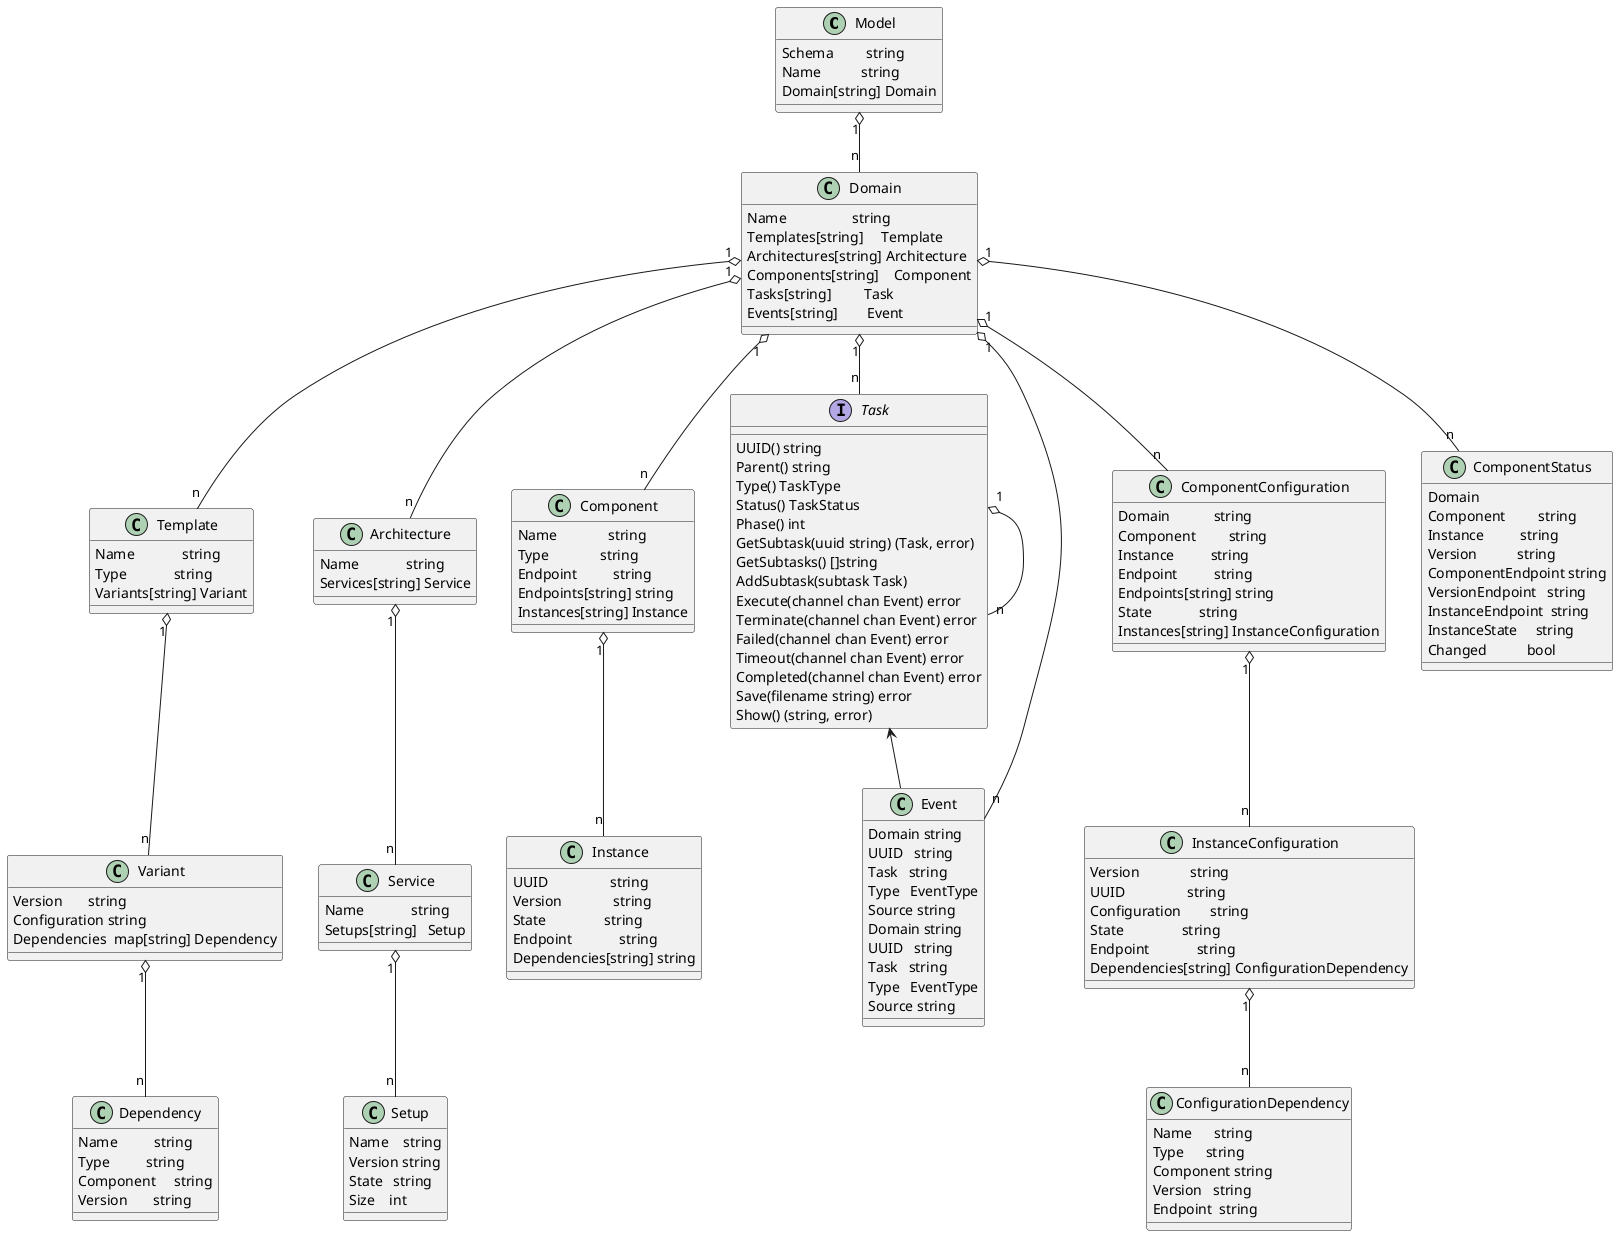 @startuml

Model                   "1" o-- "n"   Domain
Domain                  "1" o-- "n"   Template
Template                "1" o-- "n"   Variant
Variant                 "1" o-- "n"   Dependency
Domain                  "1" o-- "n"   Architecture
Architecture            "1" o-- "n"   Service
Service                 "1" o-- "n"   Setup
Domain                  "1" o-- "n"   Component
Component               "1" o-- "n"   Instance
Domain                  "1" o-- "n"   Task
Domain                  "1" o-- "n"   Event
Domain                  "1" o-- "n"   ComponentConfiguration
ComponentConfiguration  "1" o-- "n"   InstanceConfiguration
InstanceConfiguration   "1" o-- "n"   ConfigurationDependency
Domain                  "1" o-- "n"   ComponentStatus
Task                    "1" o-- "n"   Task
Task                        <--       Event

Model         :	Schema         string
Model         :	Name           string
Model         :	Domain[string] Domain

Domain        : Name                  string
Domain        : Templates[string]     Template
Domain        : Architectures[string] Architecture
Domain        : Components[string]    Component
Domain        : Tasks[string]         Task
Domain        : Events[string]        Event

Template      : Name             string
Template      : Type             string
Template      : Variants[string] Variant

Variant       : Version       string
Variant       : Configuration string
Variant       : Dependencies  map[string] Dependency

Dependency    :	Name          string
Dependency    :	Type          string
Dependency    :	Component     string
Dependency    :	Version       string

Architecture  : Name             string
Architecture  : Services[string] Service

Service       : Name             string
Service       : Setups[string]   Setup

Setup         : Name    string
Setup         : Version string
Setup         : State   string
Setup         : Size    int

Component     : Name              string
Component     : Type              string
Component     : Endpoint          string
Component     : Endpoints[string] string
Component     : Instances[string] Instance

Instance      : UUID                 string
Instance      : Version              string
Instance      : State                string
Instance      : Endpoint             string
Instance      : Dependencies[string] string

interface Task
Task          : UUID() string
Task          : Parent() string
Task          : Type() TaskType
Task          : Status() TaskStatus
Task          : Phase() int
Task          : GetSubtask(uuid string) (Task, error)
Task          : GetSubtasks() []string
Task          : AddSubtask(subtask Task)
Task          : Execute(channel chan Event) error
Task          : Terminate(channel chan Event) error
Task          : Failed(channel chan Event) error
Task          : Timeout(channel chan Event) error
Task          : Completed(channel chan Event) error
Task          : Save(filename string) error
Task          : Show() (string, error)

Event         : Domain string
Event         : UUID   string
Event         : Task   string
Event         : Type   EventType
Event         : Source string

ComponentConfiguration : Domain            string
ComponentConfiguration : Component         string
ComponentConfiguration : Instance          string
ComponentConfiguration : Endpoint          string
ComponentConfiguration : Endpoints[string] string
ComponentConfiguration : State             string
ComponentConfiguration : Instances[string] InstanceConfiguration

InstanceConfiguration  : Version              string
InstanceConfiguration  : UUID                 string
InstanceConfiguration  : Configuration        string
InstanceConfiguration  : State                string
InstanceConfiguration  : Endpoint             string
InstanceConfiguration  : Dependencies[string] ConfigurationDependency

ConfigurationDependency : Name      string
ConfigurationDependency : Type      string
ConfigurationDependency : Component string
ConfigurationDependency : Version   string
ConfigurationDependency : Endpoint  string

Event                   : Domain string
Event                   : UUID   string
Event                   : Task   string
Event                   : Type   EventType
Event                   : Source string

ComponentStatus         : Domain
ComponentStatus         : Component         string
ComponentStatus         : Instance          string
ComponentStatus         : Version           string
ComponentStatus         : ComponentEndpoint string
ComponentStatus         : VersionEndpoint   string
ComponentStatus         : InstanceEndpoint  string
ComponentStatus         : InstanceState     string
ComponentStatus         : Changed           bool

@enduml
